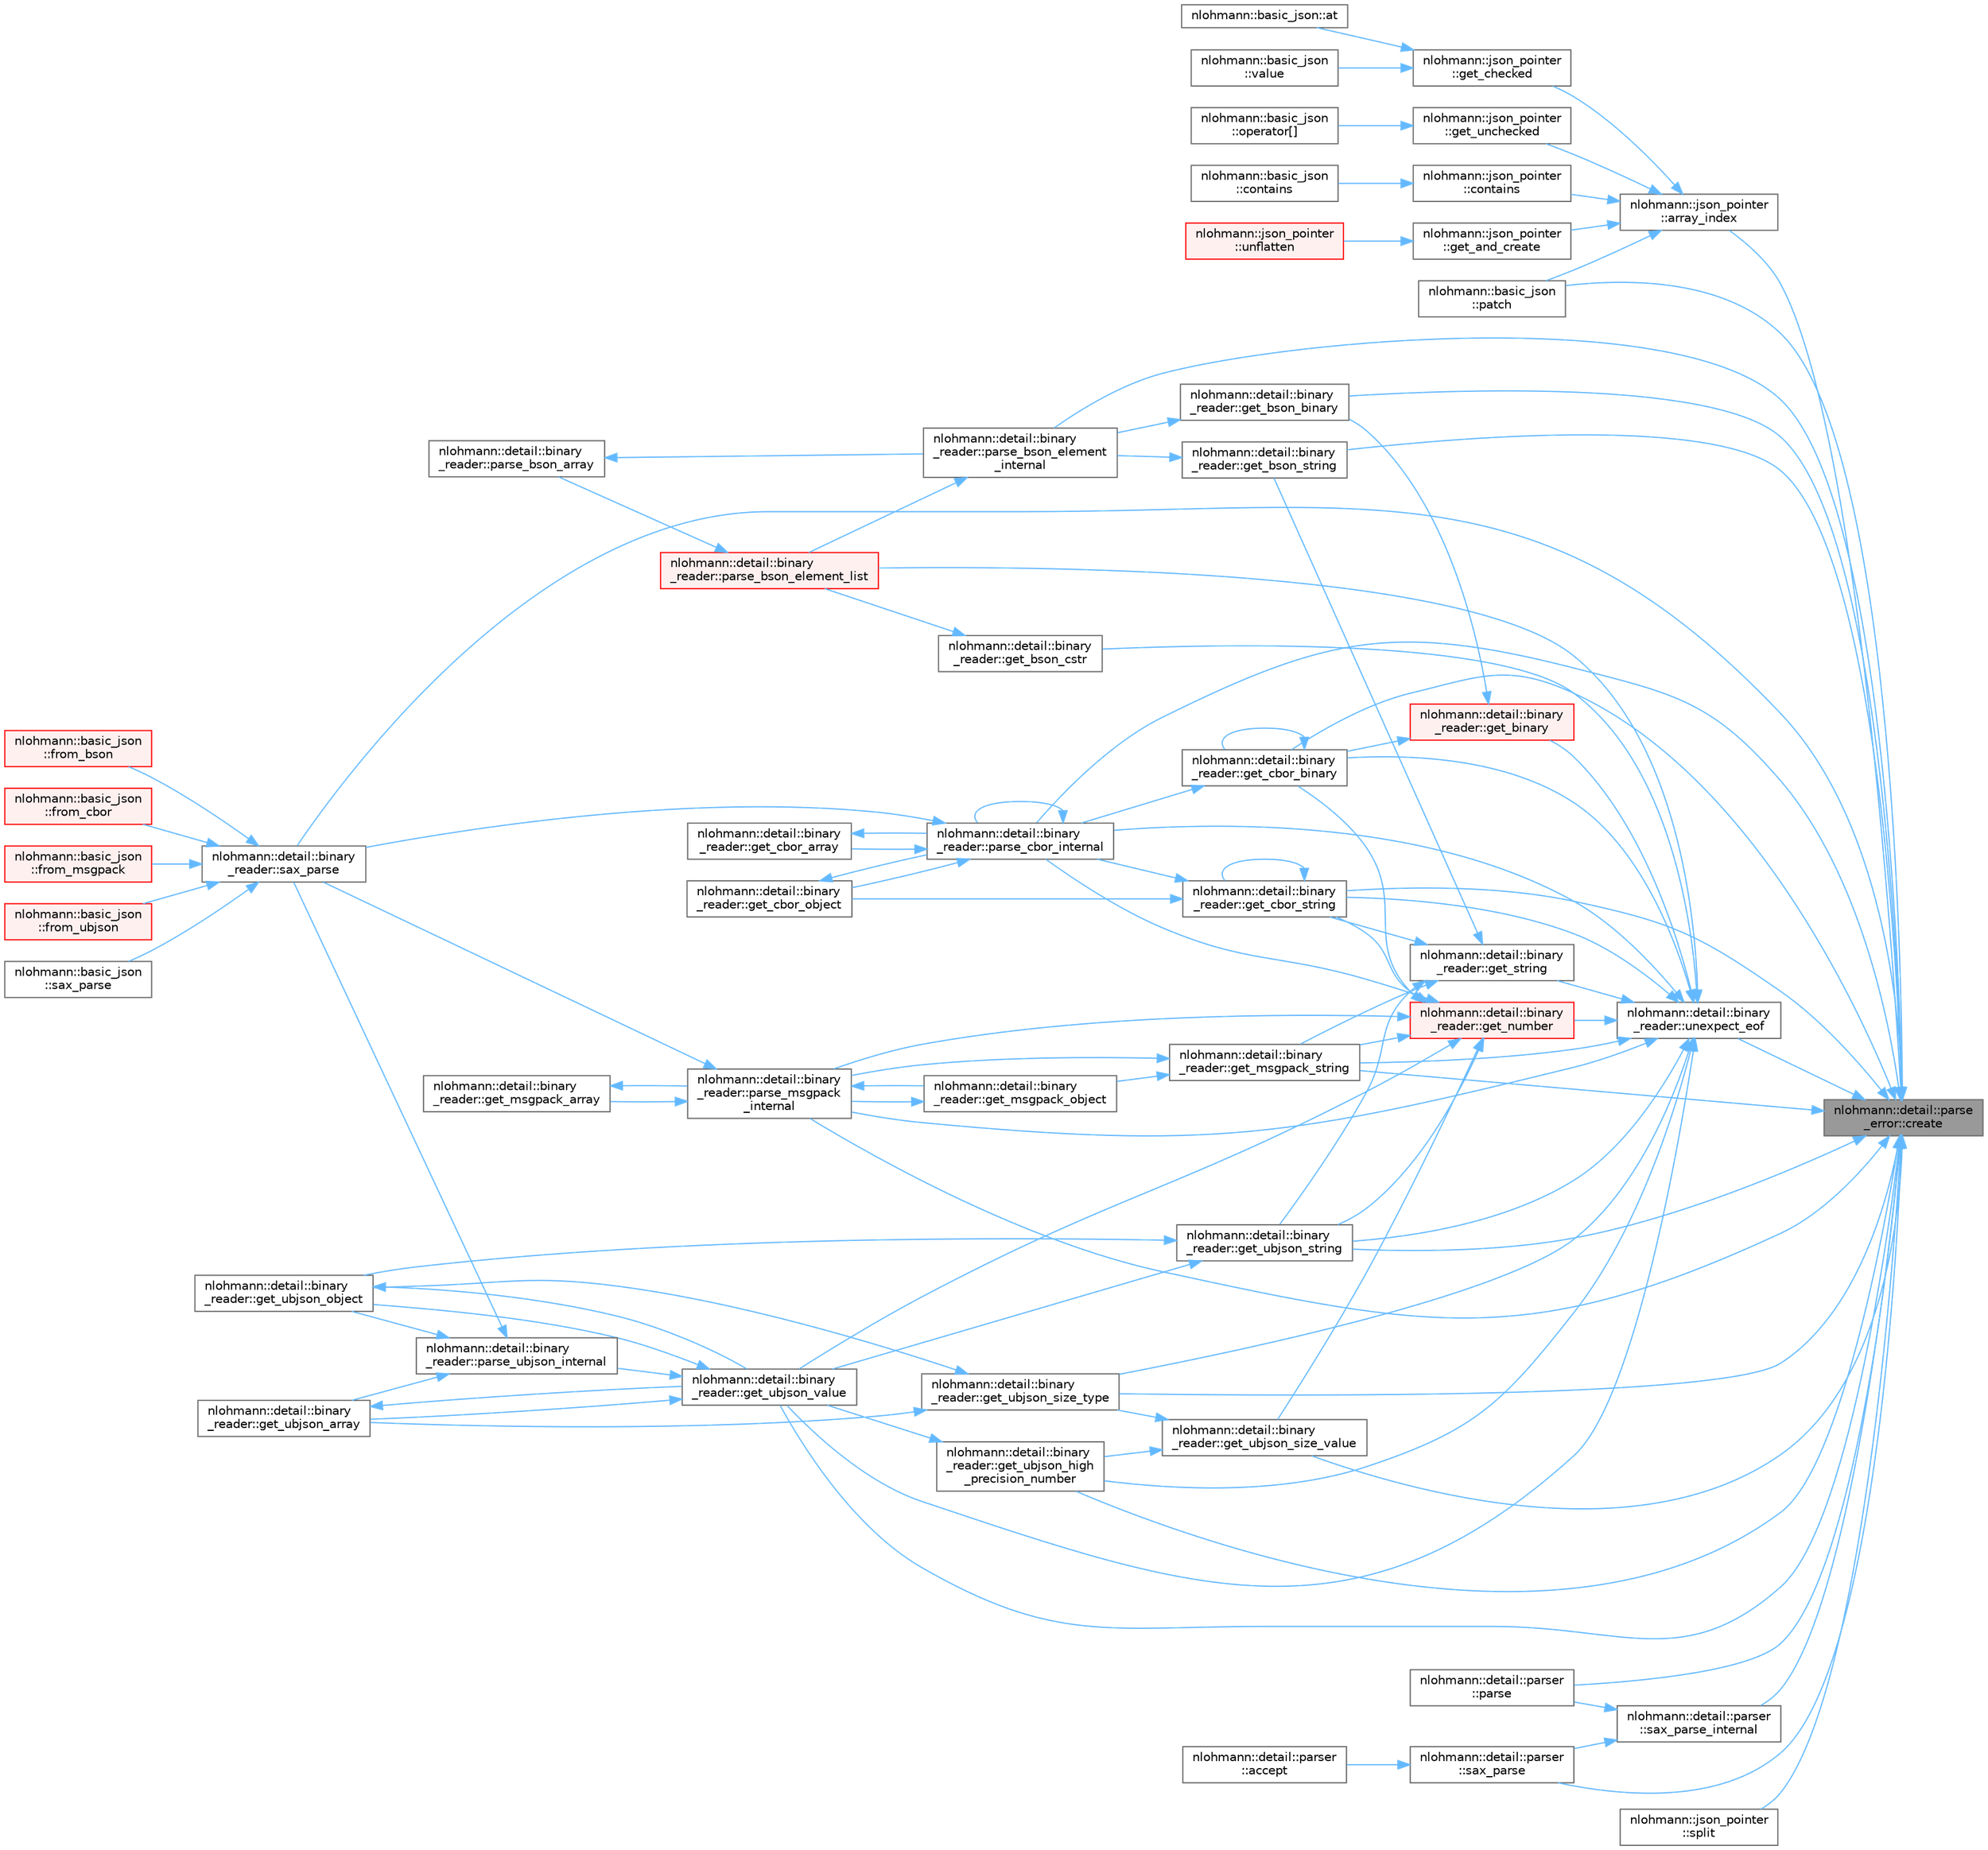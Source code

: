 digraph "nlohmann::detail::parse_error::create"
{
 // LATEX_PDF_SIZE
  bgcolor="transparent";
  edge [fontname=Helvetica,fontsize=10,labelfontname=Helvetica,labelfontsize=10];
  node [fontname=Helvetica,fontsize=10,shape=box,height=0.2,width=0.4];
  rankdir="RL";
  Node1 [label="nlohmann::detail::parse\l_error::create",height=0.2,width=0.4,color="gray40", fillcolor="grey60", style="filled", fontcolor="black",tooltip="create a parse error exception"];
  Node1 -> Node2 [dir="back",color="steelblue1",style="solid"];
  Node2 [label="nlohmann::json_pointer\l::array_index",height=0.2,width=0.4,color="grey40", fillcolor="white", style="filled",URL="$a01663.html#ae28e4b79b9d4fac9e6dca29f47f946fa",tooltip=" "];
  Node2 -> Node3 [dir="back",color="steelblue1",style="solid"];
  Node3 [label="nlohmann::json_pointer\l::contains",height=0.2,width=0.4,color="grey40", fillcolor="white", style="filled",URL="$a01663.html#a90d38e45e2d3add52d824bc55da8f772",tooltip=" "];
  Node3 -> Node4 [dir="back",color="steelblue1",style="solid"];
  Node4 [label="nlohmann::basic_json\l::contains",height=0.2,width=0.4,color="grey40", fillcolor="white", style="filled",URL="$a01659.html#adb82c1f34c73486e013da71ae369e597",tooltip="check the existence of an element in a JSON object given a JSON pointer"];
  Node2 -> Node5 [dir="back",color="steelblue1",style="solid"];
  Node5 [label="nlohmann::json_pointer\l::get_and_create",height=0.2,width=0.4,color="grey40", fillcolor="white", style="filled",URL="$a01663.html#aa2f86764d08ce1fb82327327e7f9a87d",tooltip="create and return a reference to the pointed to value"];
  Node5 -> Node6 [dir="back",color="steelblue1",style="solid"];
  Node6 [label="nlohmann::json_pointer\l::unflatten",height=0.2,width=0.4,color="red", fillcolor="#FFF0F0", style="filled",URL="$a01663.html#a920065221e3c81676c3211c100d024a7",tooltip=" "];
  Node2 -> Node8 [dir="back",color="steelblue1",style="solid"];
  Node8 [label="nlohmann::json_pointer\l::get_checked",height=0.2,width=0.4,color="grey40", fillcolor="white", style="filled",URL="$a01663.html#ac97f74aff788336b07bc5ecf85598b14",tooltip=" "];
  Node8 -> Node9 [dir="back",color="steelblue1",style="solid"];
  Node9 [label="nlohmann::basic_json::at",height=0.2,width=0.4,color="grey40", fillcolor="white", style="filled",URL="$a01659.html#aa014a978f8b6c085db8825faa8dad320",tooltip="access specified element via JSON Pointer"];
  Node8 -> Node10 [dir="back",color="steelblue1",style="solid"];
  Node10 [label="nlohmann::basic_json\l::value",height=0.2,width=0.4,color="grey40", fillcolor="white", style="filled",URL="$a01659.html#a36bd6765ccd8aeeeb4e49a766ba639df",tooltip="access specified object element via JSON Pointer with default value"];
  Node2 -> Node11 [dir="back",color="steelblue1",style="solid"];
  Node11 [label="nlohmann::json_pointer\l::get_unchecked",height=0.2,width=0.4,color="grey40", fillcolor="white", style="filled",URL="$a01663.html#aef65869da8f68d30b30021f3efdc54f8",tooltip="return a reference to the pointed to value"];
  Node11 -> Node12 [dir="back",color="steelblue1",style="solid"];
  Node12 [label="nlohmann::basic_json\l::operator[]",height=0.2,width=0.4,color="grey40", fillcolor="white", style="filled",URL="$a01659.html#a0d3deaa73b3644b4da3f8ef3172cd8d2",tooltip="access specified element via JSON Pointer"];
  Node2 -> Node13 [dir="back",color="steelblue1",style="solid"];
  Node13 [label="nlohmann::basic_json\l::patch",height=0.2,width=0.4,color="grey40", fillcolor="white", style="filled",URL="$a01659.html#adcc786998f220a5b3083ee8a37c4553e",tooltip="applies a JSON patch"];
  Node1 -> Node14 [dir="back",color="steelblue1",style="solid"];
  Node14 [label="nlohmann::detail::binary\l_reader::get_bson_binary",height=0.2,width=0.4,color="grey40", fillcolor="white", style="filled",URL="$a01995.html#a9940f56290b9278c58772eda2931e599",tooltip="Parses a byte array input of length len from the BSON input."];
  Node14 -> Node15 [dir="back",color="steelblue1",style="solid"];
  Node15 [label="nlohmann::detail::binary\l_reader::parse_bson_element\l_internal",height=0.2,width=0.4,color="grey40", fillcolor="white", style="filled",URL="$a01995.html#a23bde2450d7a5772bf5051e36ff560a4",tooltip="Read a BSON document element of the given element_type."];
  Node15 -> Node16 [dir="back",color="steelblue1",style="solid"];
  Node16 [label="nlohmann::detail::binary\l_reader::parse_bson_element_list",height=0.2,width=0.4,color="red", fillcolor="#FFF0F0", style="filled",URL="$a01995.html#a4e07b75ccb2579d0e738b894f0fd8cf8",tooltip="Read a BSON element list (as specified in the BSON-spec)"];
  Node16 -> Node17 [dir="back",color="steelblue1",style="solid"];
  Node17 [label="nlohmann::detail::binary\l_reader::parse_bson_array",height=0.2,width=0.4,color="grey40", fillcolor="white", style="filled",URL="$a01995.html#a23eb89a222e22533e9fd43e76722f44f",tooltip="Reads an array from the BSON input and passes it to the SAX-parser."];
  Node17 -> Node15 [dir="back",color="steelblue1",style="solid"];
  Node1 -> Node29 [dir="back",color="steelblue1",style="solid"];
  Node29 [label="nlohmann::detail::binary\l_reader::get_bson_string",height=0.2,width=0.4,color="grey40", fillcolor="white", style="filled",URL="$a01995.html#a23921422802aa472360dd05023e20565",tooltip="Parses a zero-terminated string of length len from the BSON input."];
  Node29 -> Node15 [dir="back",color="steelblue1",style="solid"];
  Node1 -> Node30 [dir="back",color="steelblue1",style="solid"];
  Node30 [label="nlohmann::detail::binary\l_reader::get_cbor_binary",height=0.2,width=0.4,color="grey40", fillcolor="white", style="filled",URL="$a01995.html#acb001d18095dc5bcf7336ae5122b8340",tooltip="reads a CBOR byte array"];
  Node30 -> Node30 [dir="back",color="steelblue1",style="solid"];
  Node30 -> Node31 [dir="back",color="steelblue1",style="solid"];
  Node31 [label="nlohmann::detail::binary\l_reader::parse_cbor_internal",height=0.2,width=0.4,color="grey40", fillcolor="white", style="filled",URL="$a01995.html#a4e4accd5a2a41bfb2f18a8a0fcc9421c",tooltip=" "];
  Node31 -> Node32 [dir="back",color="steelblue1",style="solid"];
  Node32 [label="nlohmann::detail::binary\l_reader::get_cbor_array",height=0.2,width=0.4,color="grey40", fillcolor="white", style="filled",URL="$a01995.html#a3750658328bf3ec3cf23f1626f9ec3af",tooltip=" "];
  Node32 -> Node31 [dir="back",color="steelblue1",style="solid"];
  Node31 -> Node33 [dir="back",color="steelblue1",style="solid"];
  Node33 [label="nlohmann::detail::binary\l_reader::get_cbor_object",height=0.2,width=0.4,color="grey40", fillcolor="white", style="filled",URL="$a01995.html#a47092a2195bf9cd3cdb4dda67cc404ed",tooltip=" "];
  Node33 -> Node31 [dir="back",color="steelblue1",style="solid"];
  Node31 -> Node31 [dir="back",color="steelblue1",style="solid"];
  Node31 -> Node19 [dir="back",color="steelblue1",style="solid"];
  Node19 [label="nlohmann::detail::binary\l_reader::sax_parse",height=0.2,width=0.4,color="grey40", fillcolor="white", style="filled",URL="$a01995.html#ab4afd9ee276bbb15a0f898061aad94dd",tooltip=" "];
  Node19 -> Node20 [dir="back",color="steelblue1",style="solid"];
  Node20 [label="nlohmann::basic_json\l::from_bson",height=0.2,width=0.4,color="red", fillcolor="#FFF0F0", style="filled",URL="$a01659.html#a4e02793f2691aa29ab7cb69fddafbf5c",tooltip="Create a JSON value from an input in BSON format."];
  Node19 -> Node22 [dir="back",color="steelblue1",style="solid"];
  Node22 [label="nlohmann::basic_json\l::from_cbor",height=0.2,width=0.4,color="red", fillcolor="#FFF0F0", style="filled",URL="$a01659.html#a44dd5635fb2da4710f6cd6e42b72773f",tooltip="create a JSON value from an input in CBOR format"];
  Node19 -> Node24 [dir="back",color="steelblue1",style="solid"];
  Node24 [label="nlohmann::basic_json\l::from_msgpack",height=0.2,width=0.4,color="red", fillcolor="#FFF0F0", style="filled",URL="$a01659.html#adbcab52fca1e25b3311ef14e71a57590",tooltip="create a JSON value from an input in MessagePack format"];
  Node19 -> Node26 [dir="back",color="steelblue1",style="solid"];
  Node26 [label="nlohmann::basic_json\l::from_ubjson",height=0.2,width=0.4,color="red", fillcolor="#FFF0F0", style="filled",URL="$a01659.html#aa81f62db69978b90ff701f05c72e03a7",tooltip="create a JSON value from an input in UBJSON format"];
  Node19 -> Node28 [dir="back",color="steelblue1",style="solid"];
  Node28 [label="nlohmann::basic_json\l::sax_parse",height=0.2,width=0.4,color="grey40", fillcolor="white", style="filled",URL="$a01659.html#a12b382c6407da5543827ce4b24bb5008",tooltip="generate SAX events"];
  Node1 -> Node34 [dir="back",color="steelblue1",style="solid"];
  Node34 [label="nlohmann::detail::binary\l_reader::get_cbor_string",height=0.2,width=0.4,color="grey40", fillcolor="white", style="filled",URL="$a01995.html#a545a44ae4b3fa2b7a61d9e8517fb7154",tooltip="reads a CBOR string"];
  Node34 -> Node33 [dir="back",color="steelblue1",style="solid"];
  Node34 -> Node34 [dir="back",color="steelblue1",style="solid"];
  Node34 -> Node31 [dir="back",color="steelblue1",style="solid"];
  Node1 -> Node35 [dir="back",color="steelblue1",style="solid"];
  Node35 [label="nlohmann::detail::binary\l_reader::get_msgpack_string",height=0.2,width=0.4,color="grey40", fillcolor="white", style="filled",URL="$a01995.html#ad8cba5585327caa550dd5b6dd25a64f8",tooltip="reads a MessagePack string"];
  Node35 -> Node36 [dir="back",color="steelblue1",style="solid"];
  Node36 [label="nlohmann::detail::binary\l_reader::get_msgpack_object",height=0.2,width=0.4,color="grey40", fillcolor="white", style="filled",URL="$a01995.html#a8bebd21ceef09b6b2562e87861832700",tooltip=" "];
  Node36 -> Node37 [dir="back",color="steelblue1",style="solid"];
  Node37 [label="nlohmann::detail::binary\l_reader::parse_msgpack\l_internal",height=0.2,width=0.4,color="grey40", fillcolor="white", style="filled",URL="$a01995.html#ae020385ce9424271d61f85d3842c02cb",tooltip=" "];
  Node37 -> Node38 [dir="back",color="steelblue1",style="solid"];
  Node38 [label="nlohmann::detail::binary\l_reader::get_msgpack_array",height=0.2,width=0.4,color="grey40", fillcolor="white", style="filled",URL="$a01995.html#a0ce1d7066597952efb008aaf578b2bd6",tooltip=" "];
  Node38 -> Node37 [dir="back",color="steelblue1",style="solid"];
  Node37 -> Node36 [dir="back",color="steelblue1",style="solid"];
  Node37 -> Node19 [dir="back",color="steelblue1",style="solid"];
  Node35 -> Node37 [dir="back",color="steelblue1",style="solid"];
  Node1 -> Node39 [dir="back",color="steelblue1",style="solid"];
  Node39 [label="nlohmann::detail::binary\l_reader::get_ubjson_high\l_precision_number",height=0.2,width=0.4,color="grey40", fillcolor="white", style="filled",URL="$a01995.html#a26c694413fb860057e1a839d5422b361",tooltip=" "];
  Node39 -> Node40 [dir="back",color="steelblue1",style="solid"];
  Node40 [label="nlohmann::detail::binary\l_reader::get_ubjson_value",height=0.2,width=0.4,color="grey40", fillcolor="white", style="filled",URL="$a01995.html#a7e5e0b71548d0649ce4f131280d06c33",tooltip=" "];
  Node40 -> Node41 [dir="back",color="steelblue1",style="solid"];
  Node41 [label="nlohmann::detail::binary\l_reader::get_ubjson_array",height=0.2,width=0.4,color="grey40", fillcolor="white", style="filled",URL="$a01995.html#afb36cb588b795efa513fc95e949493b7",tooltip=" "];
  Node41 -> Node40 [dir="back",color="steelblue1",style="solid"];
  Node40 -> Node42 [dir="back",color="steelblue1",style="solid"];
  Node42 [label="nlohmann::detail::binary\l_reader::get_ubjson_object",height=0.2,width=0.4,color="grey40", fillcolor="white", style="filled",URL="$a01995.html#adcf64ad3207f4bf37a5a31c920a385c3",tooltip=" "];
  Node42 -> Node40 [dir="back",color="steelblue1",style="solid"];
  Node40 -> Node43 [dir="back",color="steelblue1",style="solid"];
  Node43 [label="nlohmann::detail::binary\l_reader::parse_ubjson_internal",height=0.2,width=0.4,color="grey40", fillcolor="white", style="filled",URL="$a01995.html#a5a79480d661019b0f3fc615ae12f7de7",tooltip=" "];
  Node43 -> Node41 [dir="back",color="steelblue1",style="solid"];
  Node43 -> Node42 [dir="back",color="steelblue1",style="solid"];
  Node43 -> Node19 [dir="back",color="steelblue1",style="solid"];
  Node1 -> Node44 [dir="back",color="steelblue1",style="solid"];
  Node44 [label="nlohmann::detail::binary\l_reader::get_ubjson_size_type",height=0.2,width=0.4,color="grey40", fillcolor="white", style="filled",URL="$a01995.html#a7b6c2d4c95d56751e233e285a5f1fea7",tooltip="determine the type and size for a container"];
  Node44 -> Node41 [dir="back",color="steelblue1",style="solid"];
  Node44 -> Node42 [dir="back",color="steelblue1",style="solid"];
  Node1 -> Node45 [dir="back",color="steelblue1",style="solid"];
  Node45 [label="nlohmann::detail::binary\l_reader::get_ubjson_size_value",height=0.2,width=0.4,color="grey40", fillcolor="white", style="filled",URL="$a01995.html#aba7ba9ec9a52ad2bee8baff70176aa20",tooltip=" "];
  Node45 -> Node39 [dir="back",color="steelblue1",style="solid"];
  Node45 -> Node44 [dir="back",color="steelblue1",style="solid"];
  Node1 -> Node46 [dir="back",color="steelblue1",style="solid"];
  Node46 [label="nlohmann::detail::binary\l_reader::get_ubjson_string",height=0.2,width=0.4,color="grey40", fillcolor="white", style="filled",URL="$a01995.html#a4ae90db51c102e912b7eac83c78733a6",tooltip="reads a UBJSON string"];
  Node46 -> Node42 [dir="back",color="steelblue1",style="solid"];
  Node46 -> Node40 [dir="back",color="steelblue1",style="solid"];
  Node1 -> Node40 [dir="back",color="steelblue1",style="solid"];
  Node1 -> Node47 [dir="back",color="steelblue1",style="solid"];
  Node47 [label="nlohmann::detail::parser\l::parse",height=0.2,width=0.4,color="grey40", fillcolor="white", style="filled",URL="$a01999.html#a75fb9145ea85f1ad9cc14f61981e1111",tooltip="public parser interface"];
  Node1 -> Node15 [dir="back",color="steelblue1",style="solid"];
  Node1 -> Node31 [dir="back",color="steelblue1",style="solid"];
  Node1 -> Node37 [dir="back",color="steelblue1",style="solid"];
  Node1 -> Node13 [dir="back",color="steelblue1",style="solid"];
  Node1 -> Node19 [dir="back",color="steelblue1",style="solid"];
  Node1 -> Node48 [dir="back",color="steelblue1",style="solid"];
  Node48 [label="nlohmann::detail::parser\l::sax_parse",height=0.2,width=0.4,color="grey40", fillcolor="white", style="filled",URL="$a01999.html#a073b8313a5194aac3a7d5da0d935788c",tooltip=" "];
  Node48 -> Node49 [dir="back",color="steelblue1",style="solid"];
  Node49 [label="nlohmann::detail::parser\l::accept",height=0.2,width=0.4,color="grey40", fillcolor="white", style="filled",URL="$a01999.html#a39784a586867c05388cb0adca0fd72b5",tooltip="public accept interface"];
  Node1 -> Node50 [dir="back",color="steelblue1",style="solid"];
  Node50 [label="nlohmann::detail::parser\l::sax_parse_internal",height=0.2,width=0.4,color="grey40", fillcolor="white", style="filled",URL="$a01999.html#a678fdebccc8ddd3242c67b6bce2f8f1a",tooltip=" "];
  Node50 -> Node47 [dir="back",color="steelblue1",style="solid"];
  Node50 -> Node48 [dir="back",color="steelblue1",style="solid"];
  Node1 -> Node51 [dir="back",color="steelblue1",style="solid"];
  Node51 [label="nlohmann::json_pointer\l::split",height=0.2,width=0.4,color="grey40", fillcolor="white", style="filled",URL="$a01663.html#afe76eec98c85eeaf61638b3b40d14575",tooltip="split the string input to reference tokens"];
  Node1 -> Node52 [dir="back",color="steelblue1",style="solid"];
  Node52 [label="nlohmann::detail::binary\l_reader::unexpect_eof",height=0.2,width=0.4,color="grey40", fillcolor="white", style="filled",URL="$a01995.html#a61a0bd8bbe7b560bd429fa990ba3ba1a",tooltip=" "];
  Node52 -> Node53 [dir="back",color="steelblue1",style="solid"];
  Node53 [label="nlohmann::detail::binary\l_reader::get_binary",height=0.2,width=0.4,color="red", fillcolor="#FFF0F0", style="filled",URL="$a01995.html#a55e13d567a53234573ab3833c0ca32e9",tooltip="create a byte array by reading bytes from the input"];
  Node53 -> Node14 [dir="back",color="steelblue1",style="solid"];
  Node53 -> Node30 [dir="back",color="steelblue1",style="solid"];
  Node52 -> Node55 [dir="back",color="steelblue1",style="solid"];
  Node55 [label="nlohmann::detail::binary\l_reader::get_bson_cstr",height=0.2,width=0.4,color="grey40", fillcolor="white", style="filled",URL="$a01995.html#a354cbbaaea672c024ac949e1801c4302",tooltip="Parses a C-style string from the BSON input."];
  Node55 -> Node16 [dir="back",color="steelblue1",style="solid"];
  Node52 -> Node30 [dir="back",color="steelblue1",style="solid"];
  Node52 -> Node34 [dir="back",color="steelblue1",style="solid"];
  Node52 -> Node35 [dir="back",color="steelblue1",style="solid"];
  Node52 -> Node56 [dir="back",color="steelblue1",style="solid"];
  Node56 [label="nlohmann::detail::binary\l_reader::get_number",height=0.2,width=0.4,color="red", fillcolor="#FFF0F0", style="filled",URL="$a01995.html#ac356c6364fe0273d3303fb7a447f4ef6",tooltip=" "];
  Node56 -> Node30 [dir="back",color="steelblue1",style="solid"];
  Node56 -> Node34 [dir="back",color="steelblue1",style="solid"];
  Node56 -> Node35 [dir="back",color="steelblue1",style="solid"];
  Node56 -> Node45 [dir="back",color="steelblue1",style="solid"];
  Node56 -> Node46 [dir="back",color="steelblue1",style="solid"];
  Node56 -> Node40 [dir="back",color="steelblue1",style="solid"];
  Node56 -> Node31 [dir="back",color="steelblue1",style="solid"];
  Node56 -> Node37 [dir="back",color="steelblue1",style="solid"];
  Node52 -> Node57 [dir="back",color="steelblue1",style="solid"];
  Node57 [label="nlohmann::detail::binary\l_reader::get_string",height=0.2,width=0.4,color="grey40", fillcolor="white", style="filled",URL="$a01995.html#a540919db22df36512f05a88945c13263",tooltip="create a string by reading characters from the input"];
  Node57 -> Node29 [dir="back",color="steelblue1",style="solid"];
  Node57 -> Node34 [dir="back",color="steelblue1",style="solid"];
  Node57 -> Node35 [dir="back",color="steelblue1",style="solid"];
  Node57 -> Node46 [dir="back",color="steelblue1",style="solid"];
  Node52 -> Node39 [dir="back",color="steelblue1",style="solid"];
  Node52 -> Node44 [dir="back",color="steelblue1",style="solid"];
  Node52 -> Node46 [dir="back",color="steelblue1",style="solid"];
  Node52 -> Node40 [dir="back",color="steelblue1",style="solid"];
  Node52 -> Node16 [dir="back",color="steelblue1",style="solid"];
  Node52 -> Node31 [dir="back",color="steelblue1",style="solid"];
  Node52 -> Node37 [dir="back",color="steelblue1",style="solid"];
}
